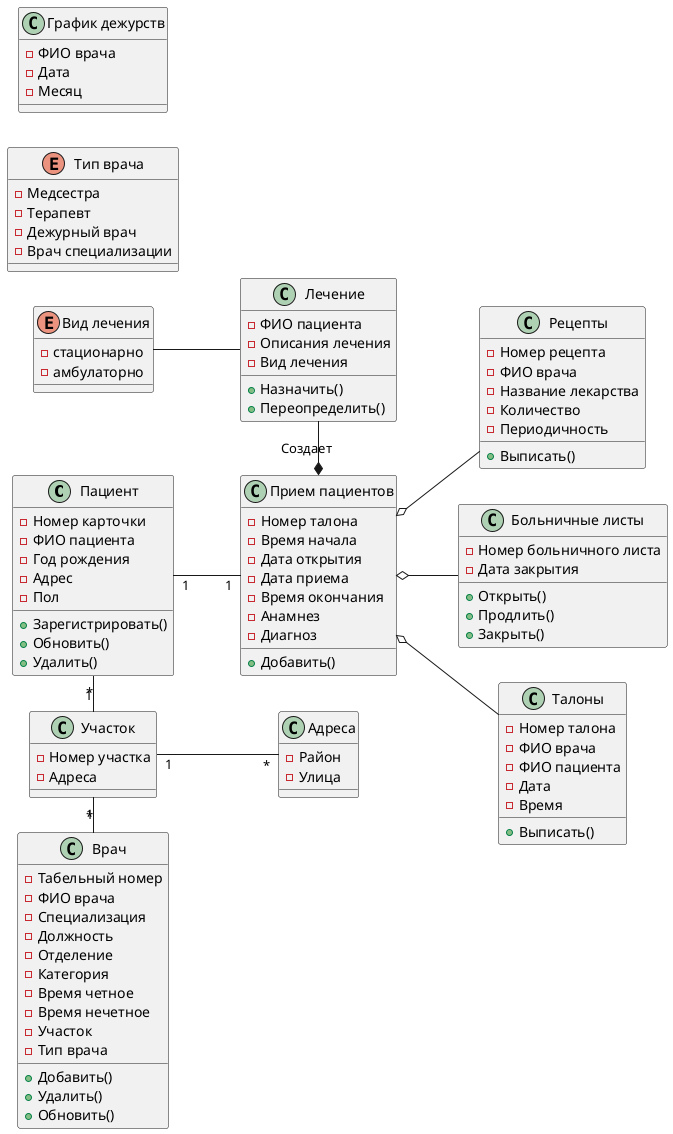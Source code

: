 @startuml class
left to right direction

class Пациент {
- Номер карточки
- ФИО пациента
- Год рождения
- Адрес
- Пол
+ Зарегистрировать()
+ Обновить()
+ Удалить()
}

enum "Вид лечения" {
- стационарно
- амбулаторно
}

class Лечение {
- ФИО пациента
- Описания лечения
- Вид лечения
+ Назначить()
+ Переопределить()
}


class Участок {
- Номер участка
- Адреса
}
Пациент "*" - "1" Участок

class Адреса {
- Район
- Улица
}
Участок "1" -- "*" Адреса

class "Прием пациентов" {
- Номер талона
- Время начала
- Дата открытия
- Дата приема
- Время окончания
- Анамнез
- Диагноз
+ Добавить()
}
Пациент "1" -- "1" "Прием пациентов"

Лечение -* "Прием пациентов" : Создает
"Вид лечения" -- Лечение

class Рецепты {
- Номер рецепта
- ФИО врача
- Название лекарства
- Количество
- Периодичность
+ Выписать()
}

class "Больничные листы" {
- Номер больничного листа
- Дата закрытия
+ Открыть()
+ Продлить()
+ Закрыть()
}

class Талоны {
- Номер талона
- ФИО врача
- ФИО пациента
- Дата
- Время
+ Выписать()
}

"Прием пациентов" o-- Рецепты
"Прием пациентов" o-- "Больничные листы"
"Прием пациентов" o-- Талоны

class Врач {
- Табельный номер
- ФИО врача
- Специализация
- Должность
- Отделение
- Категория
- Время четное
- Время нечетное
- Участок
- Тип врача
+ Добавить()
+ Удалить()
+ Обновить()
}

Участок "1" - "*" Врач

enum "Тип врача" {
- Медсестра
- Терапевт
- Дежурный врач
- Врач специализации
}

' "Тип врача" -- Врач

class "График дежурств" {
- ФИО врача
- Дата
- Месяц
}


@enduml